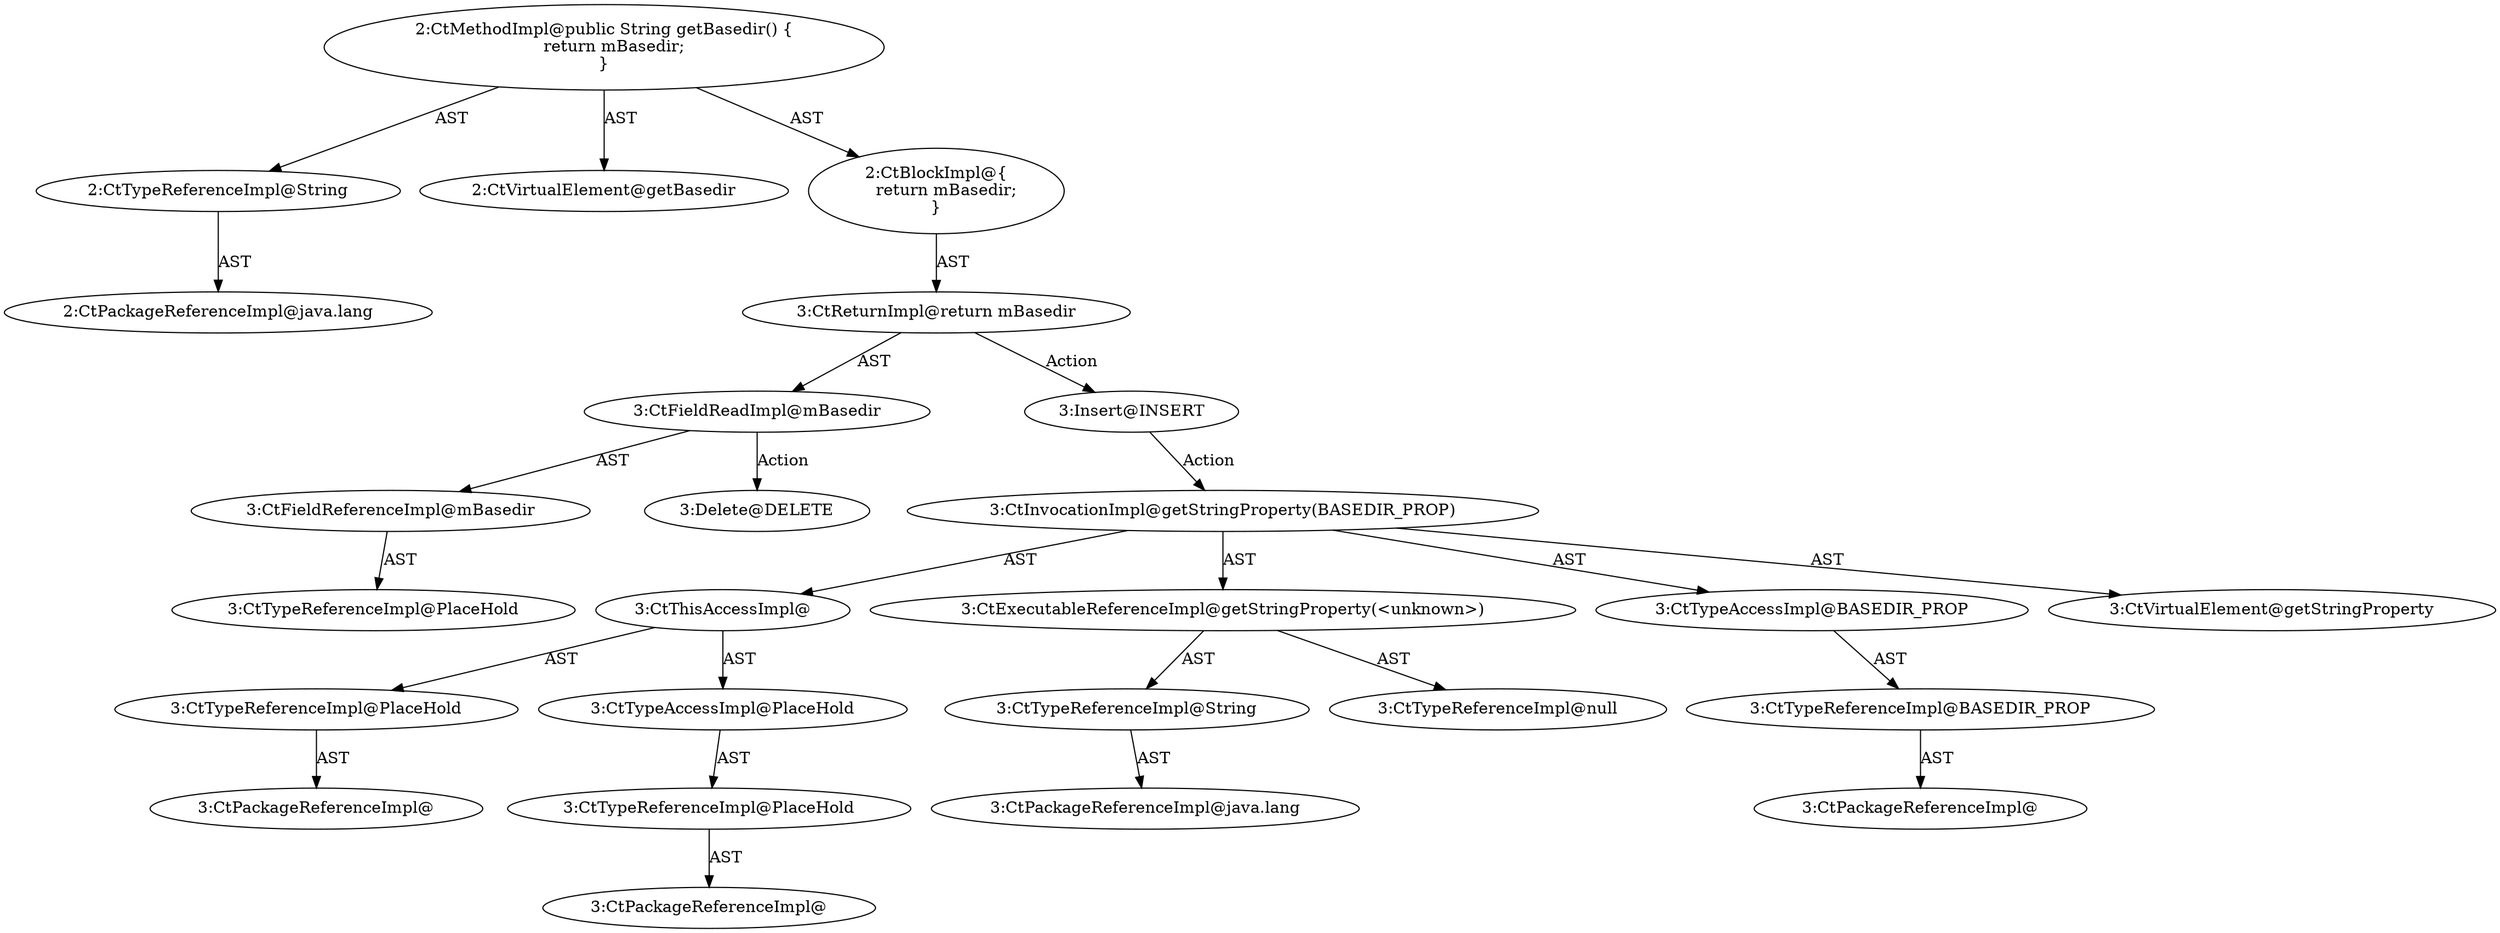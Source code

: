 digraph "getBasedir#?" {
0 [label="2:CtTypeReferenceImpl@String" shape=ellipse]
1 [label="2:CtPackageReferenceImpl@java.lang" shape=ellipse]
2 [label="2:CtVirtualElement@getBasedir" shape=ellipse]
3 [label="3:CtFieldReferenceImpl@mBasedir" shape=ellipse]
4 [label="3:CtTypeReferenceImpl@PlaceHold" shape=ellipse]
5 [label="3:CtFieldReadImpl@mBasedir" shape=ellipse]
6 [label="3:CtReturnImpl@return mBasedir" shape=ellipse]
7 [label="2:CtBlockImpl@\{
    return mBasedir;
\}" shape=ellipse]
8 [label="2:CtMethodImpl@public String getBasedir() \{
    return mBasedir;
\}" shape=ellipse]
9 [label="3:Delete@DELETE" shape=ellipse]
10 [label="3:Insert@INSERT" shape=ellipse]
11 [label="3:CtPackageReferenceImpl@" shape=ellipse]
12 [label="3:CtTypeReferenceImpl@PlaceHold" shape=ellipse]
13 [label="3:CtPackageReferenceImpl@" shape=ellipse]
14 [label="3:CtTypeReferenceImpl@PlaceHold" shape=ellipse]
15 [label="3:CtTypeAccessImpl@PlaceHold" shape=ellipse]
16 [label="3:CtThisAccessImpl@" shape=ellipse]
17 [label="3:CtPackageReferenceImpl@java.lang" shape=ellipse]
18 [label="3:CtTypeReferenceImpl@String" shape=ellipse]
19 [label="3:CtTypeReferenceImpl@null" shape=ellipse]
20 [label="3:CtExecutableReferenceImpl@getStringProperty(<unknown>)" shape=ellipse]
21 [label="3:CtPackageReferenceImpl@" shape=ellipse]
22 [label="3:CtTypeReferenceImpl@BASEDIR_PROP" shape=ellipse]
23 [label="3:CtTypeAccessImpl@BASEDIR_PROP" shape=ellipse]
24 [label="3:CtInvocationImpl@getStringProperty(BASEDIR_PROP)" shape=ellipse]
25 [label="3:CtVirtualElement@getStringProperty" shape=ellipse]
0 -> 1 [label="AST"];
3 -> 4 [label="AST"];
5 -> 3 [label="AST"];
5 -> 9 [label="Action"];
6 -> 5 [label="AST"];
6 -> 10 [label="Action"];
7 -> 6 [label="AST"];
8 -> 2 [label="AST"];
8 -> 0 [label="AST"];
8 -> 7 [label="AST"];
10 -> 24 [label="Action"];
12 -> 11 [label="AST"];
14 -> 13 [label="AST"];
15 -> 14 [label="AST"];
16 -> 12 [label="AST"];
16 -> 15 [label="AST"];
18 -> 17 [label="AST"];
20 -> 18 [label="AST"];
20 -> 19 [label="AST"];
22 -> 21 [label="AST"];
23 -> 22 [label="AST"];
24 -> 25 [label="AST"];
24 -> 16 [label="AST"];
24 -> 20 [label="AST"];
24 -> 23 [label="AST"];
}